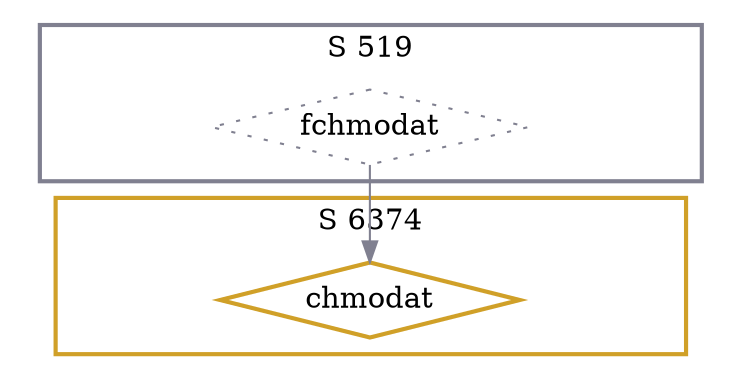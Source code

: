 digraph G {
  ratio=0.500000;
  "UV fchmodat (519)" [shape=diamond, label="fchmodat", color="#808090",
                       style=dotted];
  "UV chmodat (6374)" [shape=diamond, label="chmodat", color="#D0A028",
                       style=bold];
  
  subgraph cluster_6374 { label="S 6374";
    color="#D0A028";
    style=bold;
    "UV chmodat (6374)"; };
  subgraph cluster_519 { label="S 519";
    color="#808090";
    style=bold;
    "UV fchmodat (519)"; };
  
  "UV fchmodat (519)" -> "UV chmodat (6374)" [color="#808090"];
  
  }